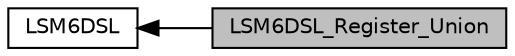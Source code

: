 digraph "LSM6DSL_Register_Union"
{
  edge [fontname="Helvetica",fontsize="10",labelfontname="Helvetica",labelfontsize="10"];
  node [fontname="Helvetica",fontsize="10",shape=box];
  rankdir=LR;
  Node2 [label="LSM6DSL",height=0.2,width=0.4,color="black", fillcolor="white", style="filled",URL="$group___l_s_m6_d_s_l.html",tooltip="This file provides a set of functions needed to drive the lsm6dsl enanced inertial module."];
  Node1 [label="LSM6DSL_Register_Union",height=0.2,width=0.4,color="black", fillcolor="grey75", style="filled", fontcolor="black",tooltip="This union group all the registers that has a bit-field description. This union is useful but not nee..."];
  Node2->Node1 [shape=plaintext, dir="back", style="solid"];
}
